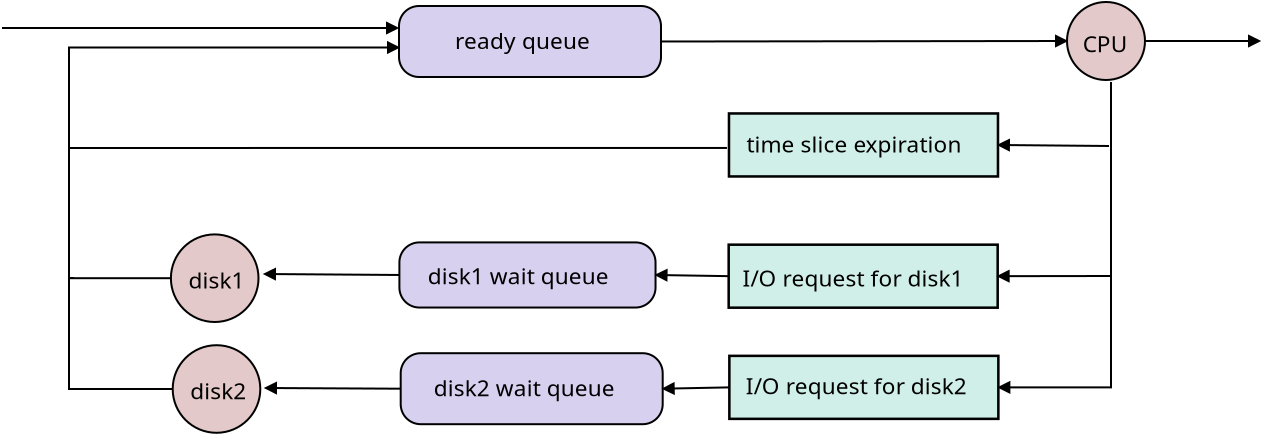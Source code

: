 <?xml version="1.0" encoding="UTF-8"?>
<dia:diagram xmlns:dia="http://www.lysator.liu.se/~alla/dia/">
  <dia:layer name="Background" visible="true" connectable="true" active="true">
    <dia:object type="Standard - Box" version="0" id="O0">
      <dia:attribute name="obj_pos">
        <dia:point val="23.35,9.35"/>
      </dia:attribute>
      <dia:attribute name="obj_bb">
        <dia:rectangle val="23.3,9.3;36.5,12.95"/>
      </dia:attribute>
      <dia:attribute name="elem_corner">
        <dia:point val="23.35,9.35"/>
      </dia:attribute>
      <dia:attribute name="elem_width">
        <dia:real val="13.1"/>
      </dia:attribute>
      <dia:attribute name="elem_height">
        <dia:real val="3.55"/>
      </dia:attribute>
      <dia:attribute name="inner_color">
        <dia:color val="#d7d0efff"/>
      </dia:attribute>
      <dia:attribute name="show_background">
        <dia:boolean val="true"/>
      </dia:attribute>
      <dia:attribute name="corner_radius">
        <dia:real val="1"/>
      </dia:attribute>
    </dia:object>
    <dia:object type="Standard - Box" version="0" id="O1">
      <dia:attribute name="obj_pos">
        <dia:point val="23.435,26.71"/>
      </dia:attribute>
      <dia:attribute name="obj_bb">
        <dia:rectangle val="23.385,26.66;36.585,30.31"/>
      </dia:attribute>
      <dia:attribute name="elem_corner">
        <dia:point val="23.435,26.71"/>
      </dia:attribute>
      <dia:attribute name="elem_width">
        <dia:real val="13.1"/>
      </dia:attribute>
      <dia:attribute name="elem_height">
        <dia:real val="3.55"/>
      </dia:attribute>
      <dia:attribute name="inner_color">
        <dia:color val="#d7d0efff"/>
      </dia:attribute>
      <dia:attribute name="show_background">
        <dia:boolean val="true"/>
      </dia:attribute>
      <dia:attribute name="corner_radius">
        <dia:real val="1"/>
      </dia:attribute>
    </dia:object>
    <dia:object type="Standard - Box" version="0" id="O2">
      <dia:attribute name="obj_pos">
        <dia:point val="23.37,21.17"/>
      </dia:attribute>
      <dia:attribute name="obj_bb">
        <dia:rectangle val="23.32,21.12;36.227,24.477"/>
      </dia:attribute>
      <dia:attribute name="elem_corner">
        <dia:point val="23.37,21.17"/>
      </dia:attribute>
      <dia:attribute name="elem_width">
        <dia:real val="12.807"/>
      </dia:attribute>
      <dia:attribute name="elem_height">
        <dia:real val="3.257"/>
      </dia:attribute>
      <dia:attribute name="inner_color">
        <dia:color val="#d7d0efff"/>
      </dia:attribute>
      <dia:attribute name="show_background">
        <dia:boolean val="true"/>
      </dia:attribute>
      <dia:attribute name="corner_radius">
        <dia:real val="1"/>
      </dia:attribute>
    </dia:object>
    <dia:object type="Standard - Box" version="0" id="O3">
      <dia:attribute name="obj_pos">
        <dia:point val="39.849,14.723"/>
      </dia:attribute>
      <dia:attribute name="obj_bb">
        <dia:rectangle val="39.785,14.66;53.362,17.937"/>
      </dia:attribute>
      <dia:attribute name="elem_corner">
        <dia:point val="39.849,14.723"/>
      </dia:attribute>
      <dia:attribute name="elem_width">
        <dia:real val="13.45"/>
      </dia:attribute>
      <dia:attribute name="elem_height">
        <dia:real val="3.15"/>
      </dia:attribute>
      <dia:attribute name="border_width">
        <dia:real val="0.127"/>
      </dia:attribute>
      <dia:attribute name="inner_color">
        <dia:color val="#d0efe9ff"/>
      </dia:attribute>
      <dia:attribute name="show_background">
        <dia:boolean val="true"/>
      </dia:attribute>
    </dia:object>
    <dia:object type="Standard - Box" version="0" id="O4">
      <dia:attribute name="obj_pos">
        <dia:point val="39.834,21.284"/>
      </dia:attribute>
      <dia:attribute name="obj_bb">
        <dia:rectangle val="39.77,21.22;53.347,24.497"/>
      </dia:attribute>
      <dia:attribute name="elem_corner">
        <dia:point val="39.834,21.284"/>
      </dia:attribute>
      <dia:attribute name="elem_width">
        <dia:real val="13.45"/>
      </dia:attribute>
      <dia:attribute name="elem_height">
        <dia:real val="3.15"/>
      </dia:attribute>
      <dia:attribute name="border_width">
        <dia:real val="0.127"/>
      </dia:attribute>
      <dia:attribute name="inner_color">
        <dia:color val="#d0efe9ff"/>
      </dia:attribute>
      <dia:attribute name="show_background">
        <dia:boolean val="true"/>
      </dia:attribute>
    </dia:object>
    <dia:object type="Standard - Box" version="0" id="O5">
      <dia:attribute name="obj_pos">
        <dia:point val="39.868,26.843"/>
      </dia:attribute>
      <dia:attribute name="obj_bb">
        <dia:rectangle val="39.805,26.78;53.382,30.057"/>
      </dia:attribute>
      <dia:attribute name="elem_corner">
        <dia:point val="39.868,26.843"/>
      </dia:attribute>
      <dia:attribute name="elem_width">
        <dia:real val="13.45"/>
      </dia:attribute>
      <dia:attribute name="elem_height">
        <dia:real val="3.15"/>
      </dia:attribute>
      <dia:attribute name="border_width">
        <dia:real val="0.127"/>
      </dia:attribute>
      <dia:attribute name="inner_color">
        <dia:color val="#d0efe9ff"/>
      </dia:attribute>
      <dia:attribute name="show_background">
        <dia:boolean val="true"/>
      </dia:attribute>
    </dia:object>
    <dia:object type="Standard - Text" version="1" id="O6">
      <dia:attribute name="obj_pos">
        <dia:point val="26.15,11.5"/>
      </dia:attribute>
      <dia:attribute name="obj_bb">
        <dia:rectangle val="26.15,10.45;33.26,11.768"/>
      </dia:attribute>
      <dia:attribute name="text">
        <dia:composite type="text">
          <dia:attribute name="string">
            <dia:string>#ready queue#</dia:string>
          </dia:attribute>
          <dia:attribute name="font">
            <dia:font family="sans" style="0" name="Helvetica"/>
          </dia:attribute>
          <dia:attribute name="height">
            <dia:real val="1.411"/>
          </dia:attribute>
          <dia:attribute name="pos">
            <dia:point val="26.15,11.5"/>
          </dia:attribute>
          <dia:attribute name="color">
            <dia:color val="#000000ff"/>
          </dia:attribute>
          <dia:attribute name="alignment">
            <dia:enum val="0"/>
          </dia:attribute>
        </dia:composite>
      </dia:attribute>
      <dia:attribute name="valign">
        <dia:enum val="3"/>
      </dia:attribute>
    </dia:object>
    <dia:object type="Standard - Text" version="1" id="O7">
      <dia:attribute name="obj_pos">
        <dia:point val="24.785,23.26"/>
      </dia:attribute>
      <dia:attribute name="obj_bb">
        <dia:rectangle val="24.785,22.21;34.403,23.527"/>
      </dia:attribute>
      <dia:attribute name="text">
        <dia:composite type="text">
          <dia:attribute name="string">
            <dia:string>#disk1 wait queue#</dia:string>
          </dia:attribute>
          <dia:attribute name="font">
            <dia:font family="sans" style="0" name="Helvetica"/>
          </dia:attribute>
          <dia:attribute name="height">
            <dia:real val="1.411"/>
          </dia:attribute>
          <dia:attribute name="pos">
            <dia:point val="24.785,23.26"/>
          </dia:attribute>
          <dia:attribute name="color">
            <dia:color val="#000000ff"/>
          </dia:attribute>
          <dia:attribute name="alignment">
            <dia:enum val="0"/>
          </dia:attribute>
        </dia:composite>
      </dia:attribute>
      <dia:attribute name="valign">
        <dia:enum val="3"/>
      </dia:attribute>
    </dia:object>
    <dia:object type="Standard - Text" version="1" id="O8">
      <dia:attribute name="obj_pos">
        <dia:point val="25.085,28.86"/>
      </dia:attribute>
      <dia:attribute name="obj_bb">
        <dia:rectangle val="25.085,27.81;34.703,29.128"/>
      </dia:attribute>
      <dia:attribute name="text">
        <dia:composite type="text">
          <dia:attribute name="string">
            <dia:string>#disk2 wait queue#</dia:string>
          </dia:attribute>
          <dia:attribute name="font">
            <dia:font family="sans" style="0" name="Helvetica"/>
          </dia:attribute>
          <dia:attribute name="height">
            <dia:real val="1.411"/>
          </dia:attribute>
          <dia:attribute name="pos">
            <dia:point val="25.085,28.86"/>
          </dia:attribute>
          <dia:attribute name="color">
            <dia:color val="#000000ff"/>
          </dia:attribute>
          <dia:attribute name="alignment">
            <dia:enum val="0"/>
          </dia:attribute>
        </dia:composite>
      </dia:attribute>
      <dia:attribute name="valign">
        <dia:enum val="3"/>
      </dia:attribute>
    </dia:object>
    <dia:object type="Standard - Text" version="1" id="O9">
      <dia:attribute name="obj_pos">
        <dia:point val="40.52,23.37"/>
      </dia:attribute>
      <dia:attribute name="obj_bb">
        <dia:rectangle val="40.52,22.32;52.035,23.637"/>
      </dia:attribute>
      <dia:attribute name="text">
        <dia:composite type="text">
          <dia:attribute name="string">
            <dia:string>#I/O request for disk1#</dia:string>
          </dia:attribute>
          <dia:attribute name="font">
            <dia:font family="sans" style="0" name="Helvetica"/>
          </dia:attribute>
          <dia:attribute name="height">
            <dia:real val="1.411"/>
          </dia:attribute>
          <dia:attribute name="pos">
            <dia:point val="40.52,23.37"/>
          </dia:attribute>
          <dia:attribute name="color">
            <dia:color val="#000000ff"/>
          </dia:attribute>
          <dia:attribute name="alignment">
            <dia:enum val="0"/>
          </dia:attribute>
        </dia:composite>
      </dia:attribute>
      <dia:attribute name="valign">
        <dia:enum val="3"/>
      </dia:attribute>
    </dia:object>
    <dia:object type="Standard - Text" version="1" id="O10">
      <dia:attribute name="obj_pos">
        <dia:point val="40.685,28.76"/>
      </dia:attribute>
      <dia:attribute name="obj_bb">
        <dia:rectangle val="40.685,27.71;52.2,29.027"/>
      </dia:attribute>
      <dia:attribute name="text">
        <dia:composite type="text">
          <dia:attribute name="string">
            <dia:string>#I/O request for disk2#</dia:string>
          </dia:attribute>
          <dia:attribute name="font">
            <dia:font family="sans" style="0" name="Helvetica"/>
          </dia:attribute>
          <dia:attribute name="height">
            <dia:real val="1.411"/>
          </dia:attribute>
          <dia:attribute name="pos">
            <dia:point val="40.685,28.76"/>
          </dia:attribute>
          <dia:attribute name="color">
            <dia:color val="#000000ff"/>
          </dia:attribute>
          <dia:attribute name="alignment">
            <dia:enum val="0"/>
          </dia:attribute>
        </dia:composite>
      </dia:attribute>
      <dia:attribute name="valign">
        <dia:enum val="3"/>
      </dia:attribute>
    </dia:object>
    <dia:object type="Standard - Text" version="1" id="O11">
      <dia:attribute name="obj_pos">
        <dia:point val="40.72,16.67"/>
      </dia:attribute>
      <dia:attribute name="obj_bb">
        <dia:rectangle val="40.72,15.62;52.208,18.349"/>
      </dia:attribute>
      <dia:attribute name="text">
        <dia:composite type="text">
          <dia:attribute name="string">
            <dia:string>#time slice expiration
#</dia:string>
          </dia:attribute>
          <dia:attribute name="font">
            <dia:font family="sans" style="0" name="Helvetica"/>
          </dia:attribute>
          <dia:attribute name="height">
            <dia:real val="1.411"/>
          </dia:attribute>
          <dia:attribute name="pos">
            <dia:point val="40.72,16.67"/>
          </dia:attribute>
          <dia:attribute name="color">
            <dia:color val="#000000ff"/>
          </dia:attribute>
          <dia:attribute name="alignment">
            <dia:enum val="0"/>
          </dia:attribute>
        </dia:composite>
      </dia:attribute>
      <dia:attribute name="valign">
        <dia:enum val="3"/>
      </dia:attribute>
    </dia:object>
    <dia:group>
      <dia:attribute name="meta">
        <dia:composite type="dict"/>
      </dia:attribute>
      <dia:attribute name="matrix"/>
      <dia:object type="Standard - Ellipse" version="0" id="O12">
        <dia:attribute name="obj_pos">
          <dia:point val="56.75,9.15"/>
        </dia:attribute>
        <dia:attribute name="obj_bb">
          <dia:rectangle val="56.7,9.1;60.7,13.1"/>
        </dia:attribute>
        <dia:attribute name="elem_corner">
          <dia:point val="56.75,9.15"/>
        </dia:attribute>
        <dia:attribute name="elem_width">
          <dia:real val="3.9"/>
        </dia:attribute>
        <dia:attribute name="elem_height">
          <dia:real val="3.9"/>
        </dia:attribute>
        <dia:attribute name="inner_color">
          <dia:color val="#e3c9c9ff"/>
        </dia:attribute>
        <dia:attribute name="aspect">
          <dia:enum val="2"/>
        </dia:attribute>
      </dia:object>
      <dia:object type="Standard - Text" version="1" id="O13">
        <dia:attribute name="obj_pos">
          <dia:point val="57.535,11.66"/>
        </dia:attribute>
        <dia:attribute name="obj_bb">
          <dia:rectangle val="57.535,10.61;59.83,11.928"/>
        </dia:attribute>
        <dia:attribute name="text">
          <dia:composite type="text">
            <dia:attribute name="string">
              <dia:string>#CPU#</dia:string>
            </dia:attribute>
            <dia:attribute name="font">
              <dia:font family="sans" style="0" name="Helvetica"/>
            </dia:attribute>
            <dia:attribute name="height">
              <dia:real val="1.411"/>
            </dia:attribute>
            <dia:attribute name="pos">
              <dia:point val="57.535,11.66"/>
            </dia:attribute>
            <dia:attribute name="color">
              <dia:color val="#000000ff"/>
            </dia:attribute>
            <dia:attribute name="alignment">
              <dia:enum val="0"/>
            </dia:attribute>
          </dia:composite>
        </dia:attribute>
        <dia:attribute name="valign">
          <dia:enum val="3"/>
        </dia:attribute>
      </dia:object>
    </dia:group>
    <dia:object type="Standard - Line" version="0" id="O14">
      <dia:attribute name="obj_pos">
        <dia:point val="36.45,11.125"/>
      </dia:attribute>
      <dia:attribute name="obj_bb">
        <dia:rectangle val="36.4,10.77;56.812,11.432"/>
      </dia:attribute>
      <dia:attribute name="conn_endpoints">
        <dia:point val="36.45,11.125"/>
        <dia:point val="56.75,11.1"/>
      </dia:attribute>
      <dia:attribute name="numcp">
        <dia:int val="1"/>
      </dia:attribute>
      <dia:attribute name="end_arrow">
        <dia:enum val="3"/>
      </dia:attribute>
      <dia:attribute name="end_arrow_length">
        <dia:real val="0.5"/>
      </dia:attribute>
      <dia:attribute name="end_arrow_width">
        <dia:real val="0.5"/>
      </dia:attribute>
      <dia:connections>
        <dia:connection handle="0" to="O0" connection="4"/>
        <dia:connection handle="1" to="O12" connection="3"/>
      </dia:connections>
    </dia:object>
    <dia:object type="Standard - ZigZagLine" version="1" id="O15">
      <dia:attribute name="obj_pos">
        <dia:point val="58.95,13.15"/>
      </dia:attribute>
      <dia:attribute name="obj_bb">
        <dia:rectangle val="53.257,13.079;59,28.749"/>
      </dia:attribute>
      <dia:attribute name="orth_points">
        <dia:point val="58.95,13.15"/>
        <dia:point val="58.95,13.15"/>
        <dia:point val="58.95,28.419"/>
        <dia:point val="53.319,28.419"/>
      </dia:attribute>
      <dia:attribute name="orth_orient">
        <dia:enum val="0"/>
        <dia:enum val="1"/>
        <dia:enum val="0"/>
      </dia:attribute>
      <dia:attribute name="autorouting">
        <dia:boolean val="false"/>
      </dia:attribute>
      <dia:attribute name="end_arrow">
        <dia:enum val="3"/>
      </dia:attribute>
      <dia:attribute name="end_arrow_length">
        <dia:real val="0.5"/>
      </dia:attribute>
      <dia:attribute name="end_arrow_width">
        <dia:real val="0.5"/>
      </dia:attribute>
      <dia:connections>
        <dia:connection handle="1" to="O5" connection="4"/>
      </dia:connections>
    </dia:object>
    <dia:object type="Standard - Line" version="0" id="O16">
      <dia:attribute name="obj_pos">
        <dia:point val="58.85,16.35"/>
      </dia:attribute>
      <dia:attribute name="obj_bb">
        <dia:rectangle val="53.237,15.973;58.901,16.635"/>
      </dia:attribute>
      <dia:attribute name="conn_endpoints">
        <dia:point val="58.85,16.35"/>
        <dia:point val="53.298,16.299"/>
      </dia:attribute>
      <dia:attribute name="numcp">
        <dia:int val="1"/>
      </dia:attribute>
      <dia:attribute name="end_arrow">
        <dia:enum val="3"/>
      </dia:attribute>
      <dia:attribute name="end_arrow_length">
        <dia:real val="0.5"/>
      </dia:attribute>
      <dia:attribute name="end_arrow_width">
        <dia:real val="0.5"/>
      </dia:attribute>
      <dia:connections>
        <dia:connection handle="1" to="O3" connection="4"/>
      </dia:connections>
    </dia:object>
    <dia:object type="Standard - Line" version="0" id="O17">
      <dia:attribute name="obj_pos">
        <dia:point val="58.9,22.85"/>
      </dia:attribute>
      <dia:attribute name="obj_bb">
        <dia:rectangle val="53.222,22.527;58.95,23.189"/>
      </dia:attribute>
      <dia:attribute name="conn_endpoints">
        <dia:point val="58.9,22.85"/>
        <dia:point val="53.283,22.858"/>
      </dia:attribute>
      <dia:attribute name="numcp">
        <dia:int val="1"/>
      </dia:attribute>
      <dia:attribute name="end_arrow">
        <dia:enum val="3"/>
      </dia:attribute>
      <dia:attribute name="end_arrow_length">
        <dia:real val="0.5"/>
      </dia:attribute>
      <dia:attribute name="end_arrow_width">
        <dia:real val="0.5"/>
      </dia:attribute>
      <dia:connections>
        <dia:connection handle="1" to="O4" connection="4"/>
      </dia:connections>
    </dia:object>
    <dia:object type="Standard - ZigZagLine" version="1" id="O18">
      <dia:attribute name="obj_pos">
        <dia:point val="39.748,16.448"/>
      </dia:attribute>
      <dia:attribute name="obj_bb">
        <dia:rectangle val="6.8,11.094;39.798,16.5"/>
      </dia:attribute>
      <dia:attribute name="orth_points">
        <dia:point val="39.748,16.448"/>
        <dia:point val="15.878,16.448"/>
        <dia:point val="15.878,16.45"/>
        <dia:point val="6.85,16.45"/>
        <dia:point val="6.85,11.425"/>
        <dia:point val="23.35,11.425"/>
      </dia:attribute>
      <dia:attribute name="orth_orient">
        <dia:enum val="0"/>
        <dia:enum val="1"/>
        <dia:enum val="0"/>
        <dia:enum val="1"/>
        <dia:enum val="0"/>
      </dia:attribute>
      <dia:attribute name="autorouting">
        <dia:boolean val="false"/>
      </dia:attribute>
      <dia:attribute name="end_arrow">
        <dia:enum val="3"/>
      </dia:attribute>
      <dia:attribute name="end_arrow_length">
        <dia:real val="0.5"/>
      </dia:attribute>
      <dia:attribute name="end_arrow_width">
        <dia:real val="0.5"/>
      </dia:attribute>
    </dia:object>
    <dia:group>
      <dia:attribute name="meta">
        <dia:composite type="dict"/>
      </dia:attribute>
      <dia:attribute name="matrix"/>
      <dia:object type="Standard - Ellipse" version="0" id="O19">
        <dia:attribute name="obj_pos">
          <dia:point val="11.945,20.77"/>
        </dia:attribute>
        <dia:attribute name="obj_bb">
          <dia:rectangle val="11.895,20.72;16.375,25.2"/>
        </dia:attribute>
        <dia:attribute name="elem_corner">
          <dia:point val="11.945,20.77"/>
        </dia:attribute>
        <dia:attribute name="elem_width">
          <dia:real val="4.38"/>
        </dia:attribute>
        <dia:attribute name="elem_height">
          <dia:real val="4.38"/>
        </dia:attribute>
        <dia:attribute name="inner_color">
          <dia:color val="#e3c9c9ff"/>
        </dia:attribute>
        <dia:attribute name="aspect">
          <dia:enum val="2"/>
        </dia:attribute>
      </dia:object>
      <dia:object type="Standard - Text" version="1" id="O20">
        <dia:attribute name="obj_pos">
          <dia:point val="12.82,23.47"/>
        </dia:attribute>
        <dia:attribute name="obj_bb">
          <dia:rectangle val="12.82,22.42;15.81,23.738"/>
        </dia:attribute>
        <dia:attribute name="text">
          <dia:composite type="text">
            <dia:attribute name="string">
              <dia:string>#disk1#</dia:string>
            </dia:attribute>
            <dia:attribute name="font">
              <dia:font family="sans" style="0" name="Helvetica"/>
            </dia:attribute>
            <dia:attribute name="height">
              <dia:real val="1.411"/>
            </dia:attribute>
            <dia:attribute name="pos">
              <dia:point val="12.82,23.47"/>
            </dia:attribute>
            <dia:attribute name="color">
              <dia:color val="#000000ff"/>
            </dia:attribute>
            <dia:attribute name="alignment">
              <dia:enum val="0"/>
            </dia:attribute>
          </dia:composite>
        </dia:attribute>
        <dia:attribute name="valign">
          <dia:enum val="3"/>
        </dia:attribute>
      </dia:object>
    </dia:group>
    <dia:group>
      <dia:attribute name="meta">
        <dia:composite type="dict"/>
      </dia:attribute>
      <dia:attribute name="matrix"/>
      <dia:object type="Standard - Ellipse" version="0" id="O21">
        <dia:attribute name="obj_pos">
          <dia:point val="12.035,26.31"/>
        </dia:attribute>
        <dia:attribute name="obj_bb">
          <dia:rectangle val="11.985,26.26;16.465,30.74"/>
        </dia:attribute>
        <dia:attribute name="elem_corner">
          <dia:point val="12.035,26.31"/>
        </dia:attribute>
        <dia:attribute name="elem_width">
          <dia:real val="4.38"/>
        </dia:attribute>
        <dia:attribute name="elem_height">
          <dia:real val="4.38"/>
        </dia:attribute>
        <dia:attribute name="inner_color">
          <dia:color val="#e3c9c9ff"/>
        </dia:attribute>
        <dia:attribute name="aspect">
          <dia:enum val="2"/>
        </dia:attribute>
      </dia:object>
      <dia:object type="Standard - Text" version="1" id="O22">
        <dia:attribute name="obj_pos">
          <dia:point val="12.91,29.01"/>
        </dia:attribute>
        <dia:attribute name="obj_bb">
          <dia:rectangle val="12.91,27.96;15.9,29.277"/>
        </dia:attribute>
        <dia:attribute name="text">
          <dia:composite type="text">
            <dia:attribute name="string">
              <dia:string>#disk2#</dia:string>
            </dia:attribute>
            <dia:attribute name="font">
              <dia:font family="sans" style="0" name="Helvetica"/>
            </dia:attribute>
            <dia:attribute name="height">
              <dia:real val="1.411"/>
            </dia:attribute>
            <dia:attribute name="pos">
              <dia:point val="12.91,29.01"/>
            </dia:attribute>
            <dia:attribute name="color">
              <dia:color val="#000000ff"/>
            </dia:attribute>
            <dia:attribute name="alignment">
              <dia:enum val="0"/>
            </dia:attribute>
          </dia:composite>
        </dia:attribute>
        <dia:attribute name="valign">
          <dia:enum val="3"/>
        </dia:attribute>
      </dia:object>
    </dia:group>
    <dia:object type="Standard - Line" version="0" id="O23">
      <dia:attribute name="obj_pos">
        <dia:point val="23.435,28.485"/>
      </dia:attribute>
      <dia:attribute name="obj_bb">
        <dia:rectangle val="16.588,28.122;23.485,28.784"/>
      </dia:attribute>
      <dia:attribute name="conn_endpoints">
        <dia:point val="23.435,28.485"/>
        <dia:point val="16.65,28.45"/>
      </dia:attribute>
      <dia:attribute name="numcp">
        <dia:int val="1"/>
      </dia:attribute>
      <dia:attribute name="end_arrow">
        <dia:enum val="3"/>
      </dia:attribute>
      <dia:attribute name="end_arrow_length">
        <dia:real val="0.5"/>
      </dia:attribute>
      <dia:attribute name="end_arrow_width">
        <dia:real val="0.5"/>
      </dia:attribute>
      <dia:connections>
        <dia:connection handle="0" to="O1" connection="3"/>
      </dia:connections>
    </dia:object>
    <dia:object type="Standard - Line" version="0" id="O24">
      <dia:attribute name="obj_pos">
        <dia:point val="23.37,22.799"/>
      </dia:attribute>
      <dia:attribute name="obj_bb">
        <dia:rectangle val="16.538,22.423;23.42,23.085"/>
      </dia:attribute>
      <dia:attribute name="conn_endpoints">
        <dia:point val="23.37,22.799"/>
        <dia:point val="16.6,22.75"/>
      </dia:attribute>
      <dia:attribute name="numcp">
        <dia:int val="1"/>
      </dia:attribute>
      <dia:attribute name="end_arrow">
        <dia:enum val="3"/>
      </dia:attribute>
      <dia:attribute name="end_arrow_length">
        <dia:real val="0.5"/>
      </dia:attribute>
      <dia:attribute name="end_arrow_width">
        <dia:real val="0.5"/>
      </dia:attribute>
      <dia:connections>
        <dia:connection handle="0" to="O2" connection="3"/>
      </dia:connections>
    </dia:object>
    <dia:object type="Standard - ZigZagLine" version="1" id="O25">
      <dia:attribute name="obj_pos">
        <dia:point val="11.945,22.96"/>
      </dia:attribute>
      <dia:attribute name="obj_bb">
        <dia:rectangle val="6.8,16.4;11.995,23.01"/>
      </dia:attribute>
      <dia:attribute name="orth_points">
        <dia:point val="11.945,22.96"/>
        <dia:point val="6.85,22.96"/>
        <dia:point val="6.85,16.45"/>
        <dia:point val="7.1,16.45"/>
      </dia:attribute>
      <dia:attribute name="orth_orient">
        <dia:enum val="0"/>
        <dia:enum val="1"/>
        <dia:enum val="0"/>
      </dia:attribute>
      <dia:attribute name="autorouting">
        <dia:boolean val="false"/>
      </dia:attribute>
      <dia:connections>
        <dia:connection handle="0" to="O19" connection="3"/>
      </dia:connections>
    </dia:object>
    <dia:object type="Standard - ZigZagLine" version="1" id="O26">
      <dia:attribute name="obj_pos">
        <dia:point val="12.035,28.5"/>
      </dia:attribute>
      <dia:attribute name="obj_bb">
        <dia:rectangle val="6.8,22.9;12.085,28.55"/>
      </dia:attribute>
      <dia:attribute name="orth_points">
        <dia:point val="12.035,28.5"/>
        <dia:point val="6.85,28.5"/>
        <dia:point val="6.85,22.95"/>
        <dia:point val="7.1,22.95"/>
      </dia:attribute>
      <dia:attribute name="orth_orient">
        <dia:enum val="0"/>
        <dia:enum val="1"/>
        <dia:enum val="0"/>
      </dia:attribute>
      <dia:attribute name="autorouting">
        <dia:boolean val="false"/>
      </dia:attribute>
      <dia:connections>
        <dia:connection handle="0" to="O21" connection="3"/>
      </dia:connections>
    </dia:object>
    <dia:object type="Standard - Line" version="0" id="O27">
      <dia:attribute name="obj_pos">
        <dia:point val="39.868,28.419"/>
      </dia:attribute>
      <dia:attribute name="obj_bb">
        <dia:rectangle val="36.473,28.142;39.919,28.804"/>
      </dia:attribute>
      <dia:attribute name="conn_endpoints">
        <dia:point val="39.868,28.419"/>
        <dia:point val="36.535,28.485"/>
      </dia:attribute>
      <dia:attribute name="numcp">
        <dia:int val="1"/>
      </dia:attribute>
      <dia:attribute name="end_arrow">
        <dia:enum val="3"/>
      </dia:attribute>
      <dia:attribute name="end_arrow_length">
        <dia:real val="0.5"/>
      </dia:attribute>
      <dia:attribute name="end_arrow_width">
        <dia:real val="0.5"/>
      </dia:attribute>
      <dia:connections>
        <dia:connection handle="0" to="O5" connection="3"/>
        <dia:connection handle="1" to="O1" connection="4"/>
      </dia:connections>
    </dia:object>
    <dia:object type="Standard - Line" version="0" id="O28">
      <dia:attribute name="obj_pos">
        <dia:point val="39.834,22.858"/>
      </dia:attribute>
      <dia:attribute name="obj_bb">
        <dia:rectangle val="36.115,22.478;39.884,23.139"/>
      </dia:attribute>
      <dia:attribute name="conn_endpoints">
        <dia:point val="39.834,22.858"/>
        <dia:point val="36.177,22.799"/>
      </dia:attribute>
      <dia:attribute name="numcp">
        <dia:int val="1"/>
      </dia:attribute>
      <dia:attribute name="end_arrow">
        <dia:enum val="3"/>
      </dia:attribute>
      <dia:attribute name="end_arrow_length">
        <dia:real val="0.5"/>
      </dia:attribute>
      <dia:attribute name="end_arrow_width">
        <dia:real val="0.5"/>
      </dia:attribute>
      <dia:connections>
        <dia:connection handle="0" to="O4" connection="3"/>
        <dia:connection handle="1" to="O2" connection="4"/>
      </dia:connections>
    </dia:object>
    <dia:object type="Standard - Line" version="0" id="O29">
      <dia:attribute name="obj_pos">
        <dia:point val="3.5,10.45"/>
      </dia:attribute>
      <dia:attribute name="obj_bb">
        <dia:rectangle val="3.45,10.119;23.362,10.781"/>
      </dia:attribute>
      <dia:attribute name="conn_endpoints">
        <dia:point val="3.5,10.45"/>
        <dia:point val="23.3,10.45"/>
      </dia:attribute>
      <dia:attribute name="numcp">
        <dia:int val="1"/>
      </dia:attribute>
      <dia:attribute name="end_arrow">
        <dia:enum val="3"/>
      </dia:attribute>
      <dia:attribute name="end_arrow_length">
        <dia:real val="0.5"/>
      </dia:attribute>
      <dia:attribute name="end_arrow_width">
        <dia:real val="0.5"/>
      </dia:attribute>
    </dia:object>
    <dia:object type="Standard - Line" version="0" id="O30">
      <dia:attribute name="obj_pos">
        <dia:point val="60.65,11.1"/>
      </dia:attribute>
      <dia:attribute name="obj_bb">
        <dia:rectangle val="60.6,10.769;66.462,11.431"/>
      </dia:attribute>
      <dia:attribute name="conn_endpoints">
        <dia:point val="60.65,11.1"/>
        <dia:point val="66.4,11.1"/>
      </dia:attribute>
      <dia:attribute name="numcp">
        <dia:int val="1"/>
      </dia:attribute>
      <dia:attribute name="end_arrow">
        <dia:enum val="3"/>
      </dia:attribute>
      <dia:attribute name="end_arrow_length">
        <dia:real val="0.5"/>
      </dia:attribute>
      <dia:attribute name="end_arrow_width">
        <dia:real val="0.5"/>
      </dia:attribute>
      <dia:connections>
        <dia:connection handle="0" to="O12" connection="4"/>
      </dia:connections>
    </dia:object>
  </dia:layer>
</dia:diagram>
